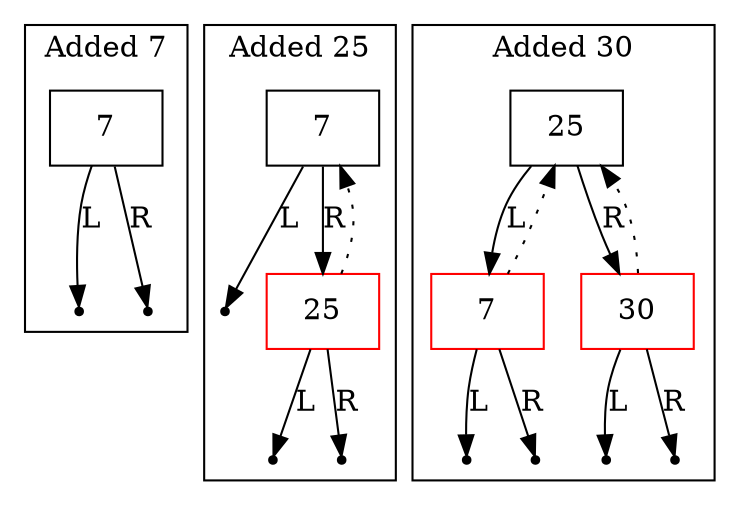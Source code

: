 digraph {
subgraph "cluster_Added 7_count_1"{
label ="Added 7";
"cluster_Added 7_count_1_data_7"[shape=record color=black label="{7}"];
"cluster_Added 7_count_1_data_7_leftNull" [label=Null shape=point color=black];
"cluster_Added 7_count_1_data_7_rightNull" [label=Null shape=point color=black];

"cluster_Added 7_count_1_data_7" -> "cluster_Added 7_count_1_data_7_leftNull"[label=L];
"cluster_Added 7_count_1_data_7" -> "cluster_Added 7_count_1_data_7_rightNull"[label=R];

}
subgraph "cluster_Added 25_count_2"{
label ="Added 25";
"cluster_Added 25_count_2_data_7"[shape=record color=black label="{7}"];
"cluster_Added 25_count_2_data_7_leftNull" [label=Null shape=point color=black];
"cluster_Added 25_count_2_data_25"[shape=record color=red label="{25}"];
"cluster_Added 25_count_2_data_25_leftNull" [label=Null shape=point color=black];
"cluster_Added 25_count_2_data_25_rightNull" [label=Null shape=point color=black];

"cluster_Added 25_count_2_data_7" -> "cluster_Added 25_count_2_data_7_leftNull"[label=L];
"cluster_Added 25_count_2_data_7" -> "cluster_Added 25_count_2_data_25"[label=R];
"cluster_Added 25_count_2_data_25" -> "cluster_Added 25_count_2_data_7"[style=dotted];
"cluster_Added 25_count_2_data_25" -> "cluster_Added 25_count_2_data_25_leftNull"[label=L];
"cluster_Added 25_count_2_data_25" -> "cluster_Added 25_count_2_data_25_rightNull"[label=R];

}
subgraph "cluster_Added 30_count_3"{
label ="Added 30";
"cluster_Added 30_count_3_data_25"[shape=record color=black label="{25}"];
"cluster_Added 30_count_3_data_7"[shape=record color=red label="{7}"];
"cluster_Added 30_count_3_data_7_leftNull" [label=Null shape=point color=black];
"cluster_Added 30_count_3_data_7_rightNull" [label=Null shape=point color=black];
"cluster_Added 30_count_3_data_30"[shape=record color=red label="{30}"];
"cluster_Added 30_count_3_data_30_leftNull" [label=Null shape=point color=black];
"cluster_Added 30_count_3_data_30_rightNull" [label=Null shape=point color=black];

"cluster_Added 30_count_3_data_25" -> "cluster_Added 30_count_3_data_7"[label=L];
"cluster_Added 30_count_3_data_25" -> "cluster_Added 30_count_3_data_30"[label=R];
"cluster_Added 30_count_3_data_7" -> "cluster_Added 30_count_3_data_25"[style=dotted];
"cluster_Added 30_count_3_data_7" -> "cluster_Added 30_count_3_data_7_leftNull"[label=L];
"cluster_Added 30_count_3_data_7" -> "cluster_Added 30_count_3_data_7_rightNull"[label=R];
"cluster_Added 30_count_3_data_30" -> "cluster_Added 30_count_3_data_25"[style=dotted];
"cluster_Added 30_count_3_data_30" -> "cluster_Added 30_count_3_data_30_leftNull"[label=L];
"cluster_Added 30_count_3_data_30" -> "cluster_Added 30_count_3_data_30_rightNull"[label=R];

}
label = "";}
